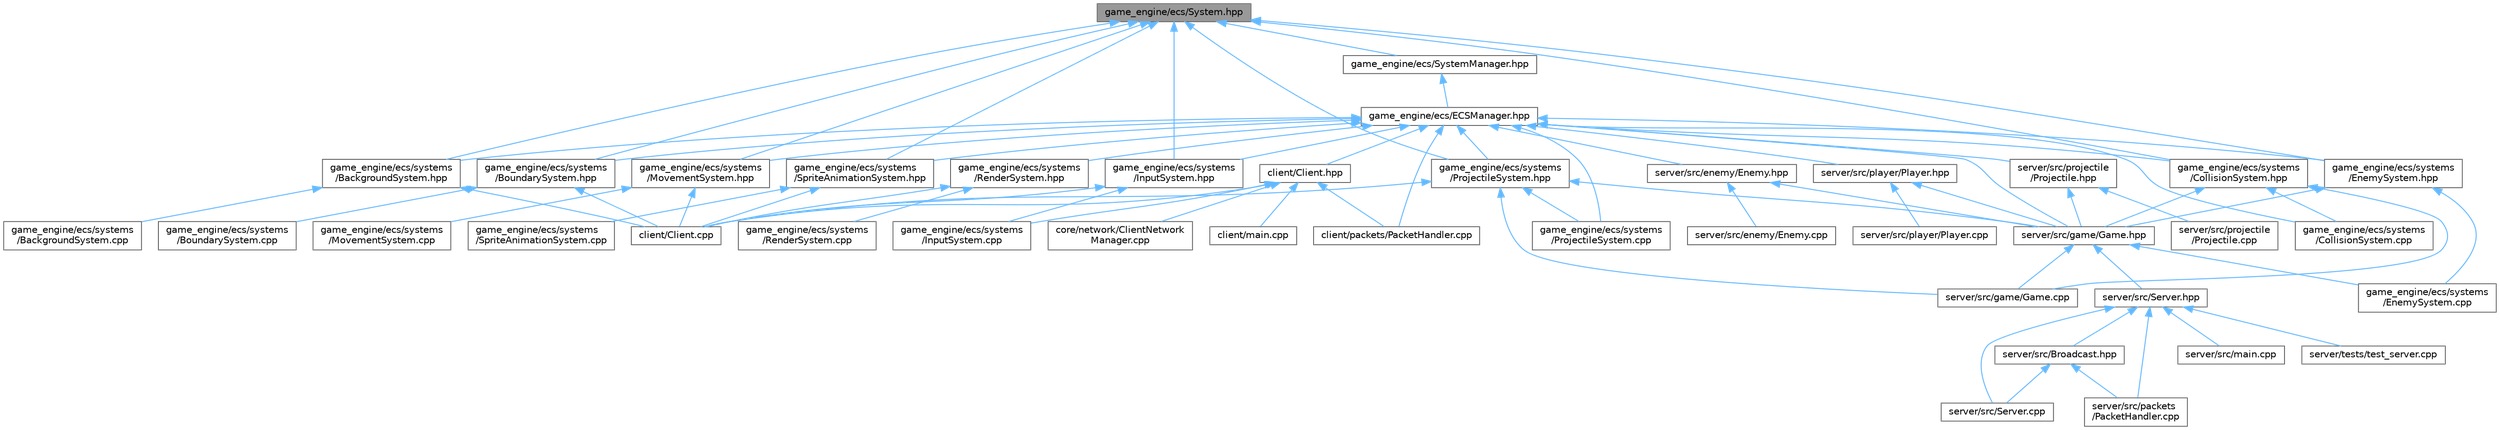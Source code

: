 digraph "game_engine/ecs/System.hpp"
{
 // LATEX_PDF_SIZE
  bgcolor="transparent";
  edge [fontname=Helvetica,fontsize=10,labelfontname=Helvetica,labelfontsize=10];
  node [fontname=Helvetica,fontsize=10,shape=box,height=0.2,width=0.4];
  Node1 [id="Node000001",label="game_engine/ecs/System.hpp",height=0.2,width=0.4,color="gray40", fillcolor="grey60", style="filled", fontcolor="black",tooltip=" "];
  Node1 -> Node2 [id="edge1_Node000001_Node000002",dir="back",color="steelblue1",style="solid",tooltip=" "];
  Node2 [id="Node000002",label="game_engine/ecs/SystemManager.hpp",height=0.2,width=0.4,color="grey40", fillcolor="white", style="filled",URL="$_system_manager_8hpp.html",tooltip=" "];
  Node2 -> Node3 [id="edge2_Node000002_Node000003",dir="back",color="steelblue1",style="solid",tooltip=" "];
  Node3 [id="Node000003",label="game_engine/ecs/ECSManager.hpp",height=0.2,width=0.4,color="grey40", fillcolor="white", style="filled",URL="$_e_c_s_manager_8hpp.html",tooltip=" "];
  Node3 -> Node4 [id="edge3_Node000003_Node000004",dir="back",color="steelblue1",style="solid",tooltip=" "];
  Node4 [id="Node000004",label="client/Client.hpp",height=0.2,width=0.4,color="grey40", fillcolor="white", style="filled",URL="$_client_8hpp.html",tooltip=" "];
  Node4 -> Node5 [id="edge4_Node000004_Node000005",dir="back",color="steelblue1",style="solid",tooltip=" "];
  Node5 [id="Node000005",label="client/Client.cpp",height=0.2,width=0.4,color="grey40", fillcolor="white", style="filled",URL="$_client_8cpp.html",tooltip=" "];
  Node4 -> Node6 [id="edge5_Node000004_Node000006",dir="back",color="steelblue1",style="solid",tooltip=" "];
  Node6 [id="Node000006",label="client/main.cpp",height=0.2,width=0.4,color="grey40", fillcolor="white", style="filled",URL="$client_2main_8cpp.html",tooltip=" "];
  Node4 -> Node7 [id="edge6_Node000004_Node000007",dir="back",color="steelblue1",style="solid",tooltip=" "];
  Node7 [id="Node000007",label="client/packets/PacketHandler.cpp",height=0.2,width=0.4,color="grey40", fillcolor="white", style="filled",URL="$client_2packets_2_packet_handler_8cpp.html",tooltip=" "];
  Node4 -> Node8 [id="edge7_Node000004_Node000008",dir="back",color="steelblue1",style="solid",tooltip=" "];
  Node8 [id="Node000008",label="core/network/ClientNetwork\lManager.cpp",height=0.2,width=0.4,color="grey40", fillcolor="white", style="filled",URL="$_client_network_manager_8cpp.html",tooltip=" "];
  Node4 -> Node9 [id="edge8_Node000004_Node000009",dir="back",color="steelblue1",style="solid",tooltip=" "];
  Node9 [id="Node000009",label="game_engine/ecs/systems\l/InputSystem.cpp",height=0.2,width=0.4,color="grey40", fillcolor="white", style="filled",URL="$_input_system_8cpp.html",tooltip=" "];
  Node3 -> Node7 [id="edge9_Node000003_Node000007",dir="back",color="steelblue1",style="solid",tooltip=" "];
  Node3 -> Node10 [id="edge10_Node000003_Node000010",dir="back",color="steelblue1",style="solid",tooltip=" "];
  Node10 [id="Node000010",label="game_engine/ecs/systems\l/BackgroundSystem.hpp",height=0.2,width=0.4,color="grey40", fillcolor="white", style="filled",URL="$_background_system_8hpp.html",tooltip=" "];
  Node10 -> Node5 [id="edge11_Node000010_Node000005",dir="back",color="steelblue1",style="solid",tooltip=" "];
  Node10 -> Node11 [id="edge12_Node000010_Node000011",dir="back",color="steelblue1",style="solid",tooltip=" "];
  Node11 [id="Node000011",label="game_engine/ecs/systems\l/BackgroundSystem.cpp",height=0.2,width=0.4,color="grey40", fillcolor="white", style="filled",URL="$_background_system_8cpp.html",tooltip=" "];
  Node3 -> Node12 [id="edge13_Node000003_Node000012",dir="back",color="steelblue1",style="solid",tooltip=" "];
  Node12 [id="Node000012",label="game_engine/ecs/systems\l/BoundarySystem.hpp",height=0.2,width=0.4,color="grey40", fillcolor="white", style="filled",URL="$_boundary_system_8hpp.html",tooltip=" "];
  Node12 -> Node5 [id="edge14_Node000012_Node000005",dir="back",color="steelblue1",style="solid",tooltip=" "];
  Node12 -> Node13 [id="edge15_Node000012_Node000013",dir="back",color="steelblue1",style="solid",tooltip=" "];
  Node13 [id="Node000013",label="game_engine/ecs/systems\l/BoundarySystem.cpp",height=0.2,width=0.4,color="grey40", fillcolor="white", style="filled",URL="$_boundary_system_8cpp.html",tooltip=" "];
  Node3 -> Node14 [id="edge16_Node000003_Node000014",dir="back",color="steelblue1",style="solid",tooltip=" "];
  Node14 [id="Node000014",label="game_engine/ecs/systems\l/CollisionSystem.cpp",height=0.2,width=0.4,color="grey40", fillcolor="white", style="filled",URL="$_collision_system_8cpp.html",tooltip=" "];
  Node3 -> Node15 [id="edge17_Node000003_Node000015",dir="back",color="steelblue1",style="solid",tooltip=" "];
  Node15 [id="Node000015",label="game_engine/ecs/systems\l/CollisionSystem.hpp",height=0.2,width=0.4,color="grey40", fillcolor="white", style="filled",URL="$_collision_system_8hpp.html",tooltip=" "];
  Node15 -> Node14 [id="edge18_Node000015_Node000014",dir="back",color="steelblue1",style="solid",tooltip=" "];
  Node15 -> Node16 [id="edge19_Node000015_Node000016",dir="back",color="steelblue1",style="solid",tooltip=" "];
  Node16 [id="Node000016",label="server/src/game/Game.cpp",height=0.2,width=0.4,color="grey40", fillcolor="white", style="filled",URL="$_game_8cpp.html",tooltip=" "];
  Node15 -> Node17 [id="edge20_Node000015_Node000017",dir="back",color="steelblue1",style="solid",tooltip=" "];
  Node17 [id="Node000017",label="server/src/game/Game.hpp",height=0.2,width=0.4,color="grey40", fillcolor="white", style="filled",URL="$_game_8hpp.html",tooltip=" "];
  Node17 -> Node18 [id="edge21_Node000017_Node000018",dir="back",color="steelblue1",style="solid",tooltip=" "];
  Node18 [id="Node000018",label="game_engine/ecs/systems\l/EnemySystem.cpp",height=0.2,width=0.4,color="grey40", fillcolor="white", style="filled",URL="$_enemy_system_8cpp.html",tooltip=" "];
  Node17 -> Node19 [id="edge22_Node000017_Node000019",dir="back",color="steelblue1",style="solid",tooltip=" "];
  Node19 [id="Node000019",label="server/src/Server.hpp",height=0.2,width=0.4,color="grey40", fillcolor="white", style="filled",URL="$_server_8hpp.html",tooltip=" "];
  Node19 -> Node20 [id="edge23_Node000019_Node000020",dir="back",color="steelblue1",style="solid",tooltip=" "];
  Node20 [id="Node000020",label="server/src/Broadcast.hpp",height=0.2,width=0.4,color="grey40", fillcolor="white", style="filled",URL="$_broadcast_8hpp.html",tooltip=" "];
  Node20 -> Node21 [id="edge24_Node000020_Node000021",dir="back",color="steelblue1",style="solid",tooltip=" "];
  Node21 [id="Node000021",label="server/src/Server.cpp",height=0.2,width=0.4,color="grey40", fillcolor="white", style="filled",URL="$_server_8cpp.html",tooltip=" "];
  Node20 -> Node22 [id="edge25_Node000020_Node000022",dir="back",color="steelblue1",style="solid",tooltip=" "];
  Node22 [id="Node000022",label="server/src/packets\l/PacketHandler.cpp",height=0.2,width=0.4,color="grey40", fillcolor="white", style="filled",URL="$server_2src_2packets_2_packet_handler_8cpp.html",tooltip=" "];
  Node19 -> Node21 [id="edge26_Node000019_Node000021",dir="back",color="steelblue1",style="solid",tooltip=" "];
  Node19 -> Node23 [id="edge27_Node000019_Node000023",dir="back",color="steelblue1",style="solid",tooltip=" "];
  Node23 [id="Node000023",label="server/src/main.cpp",height=0.2,width=0.4,color="grey40", fillcolor="white", style="filled",URL="$server_2src_2main_8cpp.html",tooltip=" "];
  Node19 -> Node22 [id="edge28_Node000019_Node000022",dir="back",color="steelblue1",style="solid",tooltip=" "];
  Node19 -> Node24 [id="edge29_Node000019_Node000024",dir="back",color="steelblue1",style="solid",tooltip=" "];
  Node24 [id="Node000024",label="server/tests/test_server.cpp",height=0.2,width=0.4,color="grey40", fillcolor="white", style="filled",URL="$test__server_8cpp.html",tooltip=" "];
  Node17 -> Node16 [id="edge30_Node000017_Node000016",dir="back",color="steelblue1",style="solid",tooltip=" "];
  Node3 -> Node25 [id="edge31_Node000003_Node000025",dir="back",color="steelblue1",style="solid",tooltip=" "];
  Node25 [id="Node000025",label="game_engine/ecs/systems\l/EnemySystem.hpp",height=0.2,width=0.4,color="grey40", fillcolor="white", style="filled",URL="$_enemy_system_8hpp.html",tooltip=" "];
  Node25 -> Node18 [id="edge32_Node000025_Node000018",dir="back",color="steelblue1",style="solid",tooltip=" "];
  Node25 -> Node17 [id="edge33_Node000025_Node000017",dir="back",color="steelblue1",style="solid",tooltip=" "];
  Node3 -> Node26 [id="edge34_Node000003_Node000026",dir="back",color="steelblue1",style="solid",tooltip=" "];
  Node26 [id="Node000026",label="game_engine/ecs/systems\l/InputSystem.hpp",height=0.2,width=0.4,color="grey40", fillcolor="white", style="filled",URL="$_input_system_8hpp.html",tooltip=" "];
  Node26 -> Node5 [id="edge35_Node000026_Node000005",dir="back",color="steelblue1",style="solid",tooltip=" "];
  Node26 -> Node9 [id="edge36_Node000026_Node000009",dir="back",color="steelblue1",style="solid",tooltip=" "];
  Node3 -> Node27 [id="edge37_Node000003_Node000027",dir="back",color="steelblue1",style="solid",tooltip=" "];
  Node27 [id="Node000027",label="game_engine/ecs/systems\l/MovementSystem.hpp",height=0.2,width=0.4,color="grey40", fillcolor="white", style="filled",URL="$_movement_system_8hpp.html",tooltip=" "];
  Node27 -> Node5 [id="edge38_Node000027_Node000005",dir="back",color="steelblue1",style="solid",tooltip=" "];
  Node27 -> Node28 [id="edge39_Node000027_Node000028",dir="back",color="steelblue1",style="solid",tooltip=" "];
  Node28 [id="Node000028",label="game_engine/ecs/systems\l/MovementSystem.cpp",height=0.2,width=0.4,color="grey40", fillcolor="white", style="filled",URL="$_movement_system_8cpp.html",tooltip=" "];
  Node3 -> Node29 [id="edge40_Node000003_Node000029",dir="back",color="steelblue1",style="solid",tooltip=" "];
  Node29 [id="Node000029",label="game_engine/ecs/systems\l/ProjectileSystem.cpp",height=0.2,width=0.4,color="grey40", fillcolor="white", style="filled",URL="$_projectile_system_8cpp.html",tooltip=" "];
  Node3 -> Node30 [id="edge41_Node000003_Node000030",dir="back",color="steelblue1",style="solid",tooltip=" "];
  Node30 [id="Node000030",label="game_engine/ecs/systems\l/ProjectileSystem.hpp",height=0.2,width=0.4,color="grey40", fillcolor="white", style="filled",URL="$_projectile_system_8hpp.html",tooltip=" "];
  Node30 -> Node5 [id="edge42_Node000030_Node000005",dir="back",color="steelblue1",style="solid",tooltip=" "];
  Node30 -> Node29 [id="edge43_Node000030_Node000029",dir="back",color="steelblue1",style="solid",tooltip=" "];
  Node30 -> Node16 [id="edge44_Node000030_Node000016",dir="back",color="steelblue1",style="solid",tooltip=" "];
  Node30 -> Node17 [id="edge45_Node000030_Node000017",dir="back",color="steelblue1",style="solid",tooltip=" "];
  Node3 -> Node31 [id="edge46_Node000003_Node000031",dir="back",color="steelblue1",style="solid",tooltip=" "];
  Node31 [id="Node000031",label="game_engine/ecs/systems\l/RenderSystem.hpp",height=0.2,width=0.4,color="grey40", fillcolor="white", style="filled",URL="$_render_system_8hpp.html",tooltip=" "];
  Node31 -> Node5 [id="edge47_Node000031_Node000005",dir="back",color="steelblue1",style="solid",tooltip=" "];
  Node31 -> Node32 [id="edge48_Node000031_Node000032",dir="back",color="steelblue1",style="solid",tooltip=" "];
  Node32 [id="Node000032",label="game_engine/ecs/systems\l/RenderSystem.cpp",height=0.2,width=0.4,color="grey40", fillcolor="white", style="filled",URL="$_render_system_8cpp.html",tooltip=" "];
  Node3 -> Node33 [id="edge49_Node000003_Node000033",dir="back",color="steelblue1",style="solid",tooltip=" "];
  Node33 [id="Node000033",label="game_engine/ecs/systems\l/SpriteAnimationSystem.hpp",height=0.2,width=0.4,color="grey40", fillcolor="white", style="filled",URL="$_sprite_animation_system_8hpp.html",tooltip=" "];
  Node33 -> Node5 [id="edge50_Node000033_Node000005",dir="back",color="steelblue1",style="solid",tooltip=" "];
  Node33 -> Node34 [id="edge51_Node000033_Node000034",dir="back",color="steelblue1",style="solid",tooltip=" "];
  Node34 [id="Node000034",label="game_engine/ecs/systems\l/SpriteAnimationSystem.cpp",height=0.2,width=0.4,color="grey40", fillcolor="white", style="filled",URL="$_sprite_animation_system_8cpp.html",tooltip=" "];
  Node3 -> Node35 [id="edge52_Node000003_Node000035",dir="back",color="steelblue1",style="solid",tooltip=" "];
  Node35 [id="Node000035",label="server/src/enemy/Enemy.hpp",height=0.2,width=0.4,color="grey40", fillcolor="white", style="filled",URL="$_enemy_8hpp.html",tooltip=" "];
  Node35 -> Node36 [id="edge53_Node000035_Node000036",dir="back",color="steelblue1",style="solid",tooltip=" "];
  Node36 [id="Node000036",label="server/src/enemy/Enemy.cpp",height=0.2,width=0.4,color="grey40", fillcolor="white", style="filled",URL="$_enemy_8cpp.html",tooltip=" "];
  Node35 -> Node17 [id="edge54_Node000035_Node000017",dir="back",color="steelblue1",style="solid",tooltip=" "];
  Node3 -> Node17 [id="edge55_Node000003_Node000017",dir="back",color="steelblue1",style="solid",tooltip=" "];
  Node3 -> Node37 [id="edge56_Node000003_Node000037",dir="back",color="steelblue1",style="solid",tooltip=" "];
  Node37 [id="Node000037",label="server/src/player/Player.hpp",height=0.2,width=0.4,color="grey40", fillcolor="white", style="filled",URL="$_player_8hpp.html",tooltip=" "];
  Node37 -> Node17 [id="edge57_Node000037_Node000017",dir="back",color="steelblue1",style="solid",tooltip=" "];
  Node37 -> Node38 [id="edge58_Node000037_Node000038",dir="back",color="steelblue1",style="solid",tooltip=" "];
  Node38 [id="Node000038",label="server/src/player/Player.cpp",height=0.2,width=0.4,color="grey40", fillcolor="white", style="filled",URL="$_player_8cpp.html",tooltip=" "];
  Node3 -> Node39 [id="edge59_Node000003_Node000039",dir="back",color="steelblue1",style="solid",tooltip=" "];
  Node39 [id="Node000039",label="server/src/projectile\l/Projectile.hpp",height=0.2,width=0.4,color="grey40", fillcolor="white", style="filled",URL="$_projectile_8hpp.html",tooltip=" "];
  Node39 -> Node17 [id="edge60_Node000039_Node000017",dir="back",color="steelblue1",style="solid",tooltip=" "];
  Node39 -> Node40 [id="edge61_Node000039_Node000040",dir="back",color="steelblue1",style="solid",tooltip=" "];
  Node40 [id="Node000040",label="server/src/projectile\l/Projectile.cpp",height=0.2,width=0.4,color="grey40", fillcolor="white", style="filled",URL="$_projectile_8cpp.html",tooltip=" "];
  Node1 -> Node10 [id="edge62_Node000001_Node000010",dir="back",color="steelblue1",style="solid",tooltip=" "];
  Node1 -> Node12 [id="edge63_Node000001_Node000012",dir="back",color="steelblue1",style="solid",tooltip=" "];
  Node1 -> Node15 [id="edge64_Node000001_Node000015",dir="back",color="steelblue1",style="solid",tooltip=" "];
  Node1 -> Node25 [id="edge65_Node000001_Node000025",dir="back",color="steelblue1",style="solid",tooltip=" "];
  Node1 -> Node26 [id="edge66_Node000001_Node000026",dir="back",color="steelblue1",style="solid",tooltip=" "];
  Node1 -> Node27 [id="edge67_Node000001_Node000027",dir="back",color="steelblue1",style="solid",tooltip=" "];
  Node1 -> Node30 [id="edge68_Node000001_Node000030",dir="back",color="steelblue1",style="solid",tooltip=" "];
  Node1 -> Node33 [id="edge69_Node000001_Node000033",dir="back",color="steelblue1",style="solid",tooltip=" "];
}

